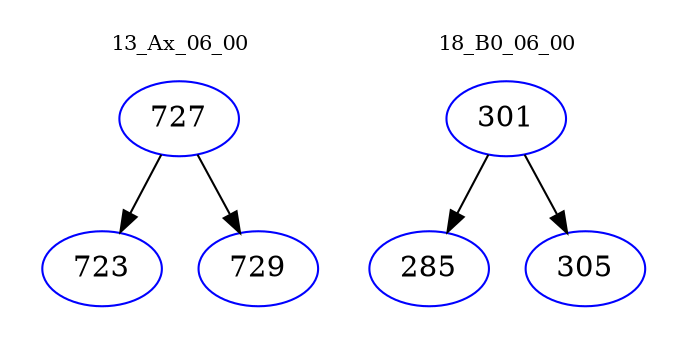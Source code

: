 digraph{
subgraph cluster_0 {
color = white
label = "13_Ax_06_00";
fontsize=10;
T0_727 [label="727", color="blue"]
T0_727 -> T0_723 [color="black"]
T0_723 [label="723", color="blue"]
T0_727 -> T0_729 [color="black"]
T0_729 [label="729", color="blue"]
}
subgraph cluster_1 {
color = white
label = "18_B0_06_00";
fontsize=10;
T1_301 [label="301", color="blue"]
T1_301 -> T1_285 [color="black"]
T1_285 [label="285", color="blue"]
T1_301 -> T1_305 [color="black"]
T1_305 [label="305", color="blue"]
}
}
